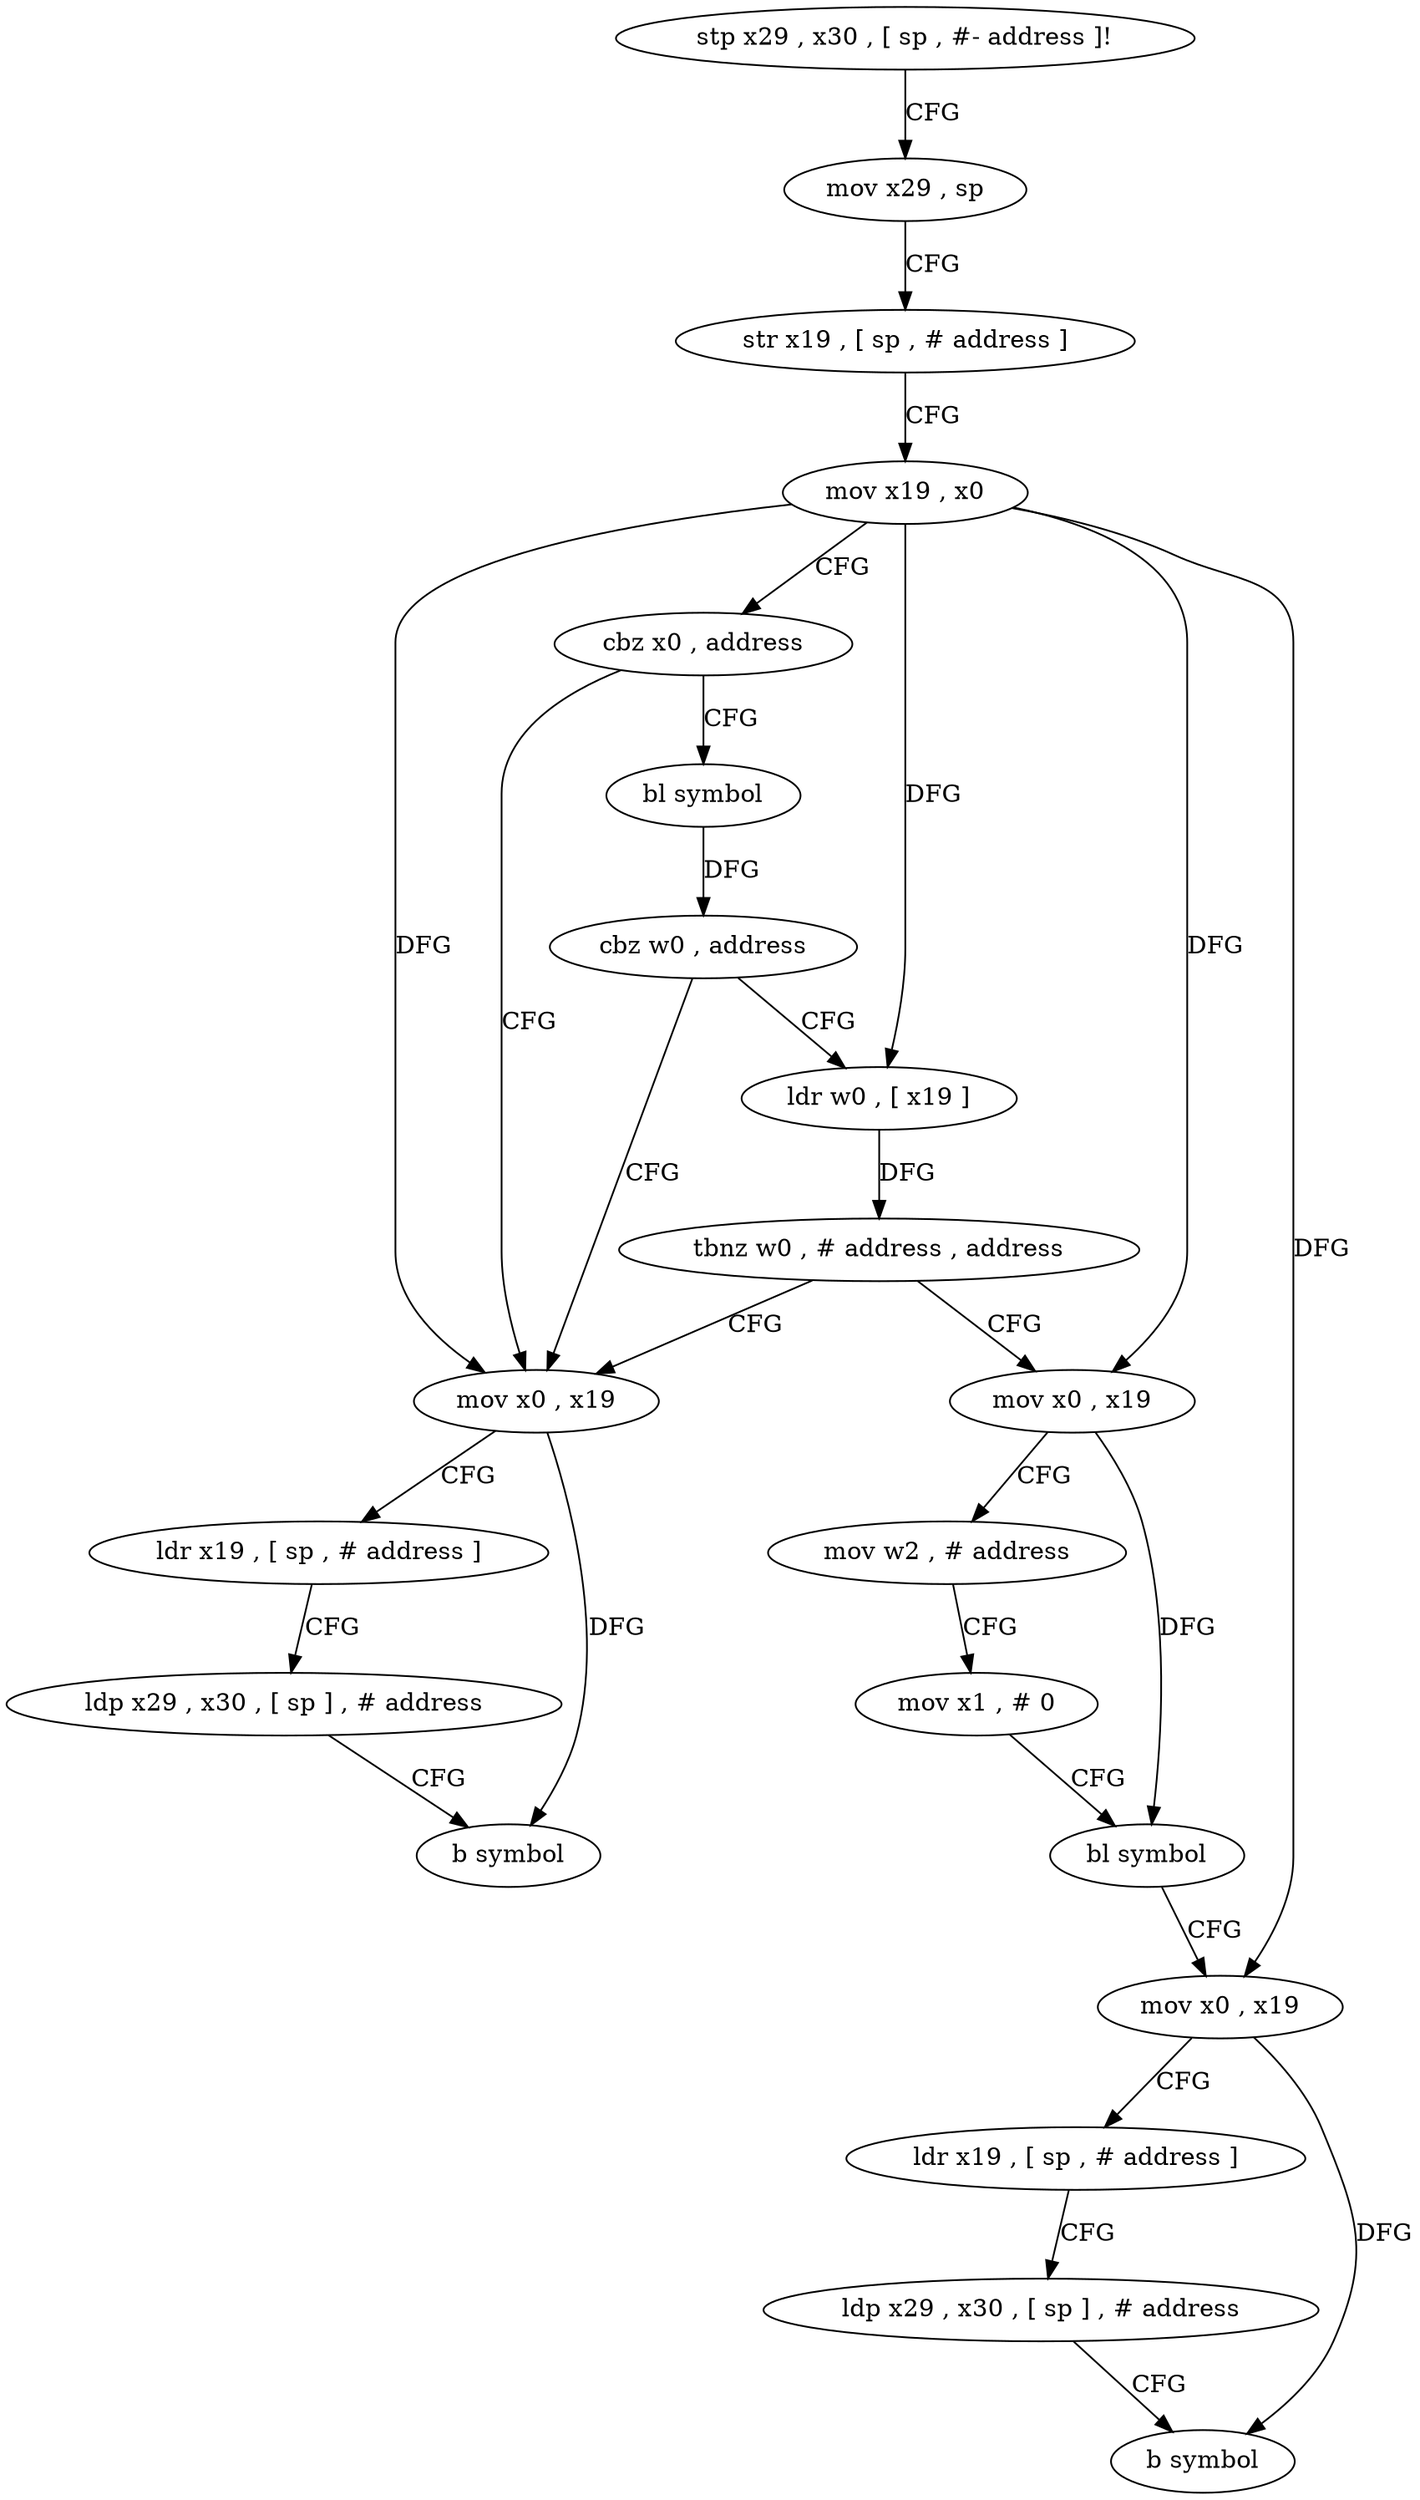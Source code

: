 digraph "func" {
"4272848" [label = "stp x29 , x30 , [ sp , #- address ]!" ]
"4272852" [label = "mov x29 , sp" ]
"4272856" [label = "str x19 , [ sp , # address ]" ]
"4272860" [label = "mov x19 , x0" ]
"4272864" [label = "cbz x0 , address" ]
"4272884" [label = "mov x0 , x19" ]
"4272868" [label = "bl symbol" ]
"4272888" [label = "ldr x19 , [ sp , # address ]" ]
"4272892" [label = "ldp x29 , x30 , [ sp ] , # address" ]
"4272896" [label = "b symbol" ]
"4272872" [label = "cbz w0 , address" ]
"4272876" [label = "ldr w0 , [ x19 ]" ]
"4272880" [label = "tbnz w0 , # address , address" ]
"4272904" [label = "mov x0 , x19" ]
"4272908" [label = "mov w2 , # address" ]
"4272912" [label = "mov x1 , # 0" ]
"4272916" [label = "bl symbol" ]
"4272920" [label = "mov x0 , x19" ]
"4272924" [label = "ldr x19 , [ sp , # address ]" ]
"4272928" [label = "ldp x29 , x30 , [ sp ] , # address" ]
"4272932" [label = "b symbol" ]
"4272848" -> "4272852" [ label = "CFG" ]
"4272852" -> "4272856" [ label = "CFG" ]
"4272856" -> "4272860" [ label = "CFG" ]
"4272860" -> "4272864" [ label = "CFG" ]
"4272860" -> "4272884" [ label = "DFG" ]
"4272860" -> "4272876" [ label = "DFG" ]
"4272860" -> "4272904" [ label = "DFG" ]
"4272860" -> "4272920" [ label = "DFG" ]
"4272864" -> "4272884" [ label = "CFG" ]
"4272864" -> "4272868" [ label = "CFG" ]
"4272884" -> "4272888" [ label = "CFG" ]
"4272884" -> "4272896" [ label = "DFG" ]
"4272868" -> "4272872" [ label = "DFG" ]
"4272888" -> "4272892" [ label = "CFG" ]
"4272892" -> "4272896" [ label = "CFG" ]
"4272872" -> "4272884" [ label = "CFG" ]
"4272872" -> "4272876" [ label = "CFG" ]
"4272876" -> "4272880" [ label = "DFG" ]
"4272880" -> "4272904" [ label = "CFG" ]
"4272880" -> "4272884" [ label = "CFG" ]
"4272904" -> "4272908" [ label = "CFG" ]
"4272904" -> "4272916" [ label = "DFG" ]
"4272908" -> "4272912" [ label = "CFG" ]
"4272912" -> "4272916" [ label = "CFG" ]
"4272916" -> "4272920" [ label = "CFG" ]
"4272920" -> "4272924" [ label = "CFG" ]
"4272920" -> "4272932" [ label = "DFG" ]
"4272924" -> "4272928" [ label = "CFG" ]
"4272928" -> "4272932" [ label = "CFG" ]
}
